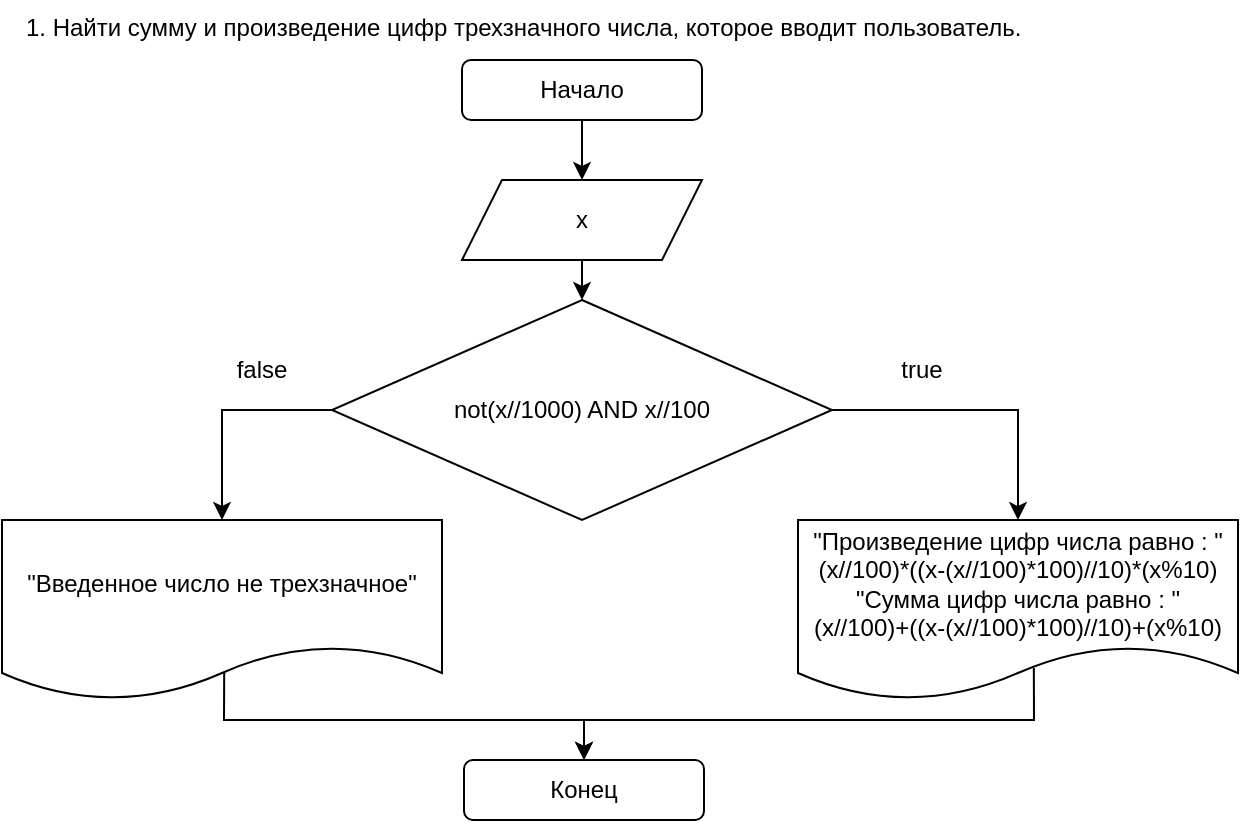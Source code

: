 <mxfile version="17.4.6" type="device"><diagram id="4haSBCRrwx6AwfCbnsGL" name="Страница 1"><mxGraphModel dx="1422" dy="715" grid="1" gridSize="10" guides="1" tooltips="1" connect="1" arrows="1" fold="1" page="1" pageScale="1" pageWidth="827" pageHeight="1169" math="0" shadow="0"><root><mxCell id="0"/><mxCell id="1" parent="0"/><mxCell id="Dij6-PobbregZfGiGF5O-1" value="1. Найти сумму и произведение цифр трехзначного числа, которое вводит пользователь." style="text;whiteSpace=wrap;html=1;" parent="1" vertex="1"><mxGeometry x="60" y="20" width="520" height="30" as="geometry"/></mxCell><mxCell id="Dij6-PobbregZfGiGF5O-3" value="Начало" style="rounded=1;whiteSpace=wrap;html=1;" parent="1" vertex="1"><mxGeometry x="280" y="50" width="120" height="30" as="geometry"/></mxCell><mxCell id="Dij6-PobbregZfGiGF5O-4" value="x" style="shape=parallelogram;perimeter=parallelogramPerimeter;whiteSpace=wrap;html=1;fixedSize=1;" parent="1" vertex="1"><mxGeometry x="280" y="110" width="120" height="40" as="geometry"/></mxCell><mxCell id="Dij6-PobbregZfGiGF5O-5" value="" style="endArrow=classic;html=1;rounded=0;exitX=0.5;exitY=1;exitDx=0;exitDy=0;entryX=0.5;entryY=0;entryDx=0;entryDy=0;" parent="1" source="Dij6-PobbregZfGiGF5O-3" target="Dij6-PobbregZfGiGF5O-4" edge="1"><mxGeometry width="50" height="50" relative="1" as="geometry"><mxPoint x="390" y="420" as="sourcePoint"/><mxPoint x="440" y="370" as="targetPoint"/></mxGeometry></mxCell><mxCell id="Dij6-PobbregZfGiGF5O-6" value="&quot;Произведение цифр числа равно : &quot;&lt;br&gt;(x//100)*((x-(x//100)*100)//10)*(x%10)&lt;br&gt;&quot;Сумма цифр числа равно : &quot;&lt;br&gt;(x//100)+((x-(x//100)*100)//10)+(x%10)" style="shape=document;whiteSpace=wrap;html=1;boundedLbl=1;" parent="1" vertex="1"><mxGeometry x="448" y="280" width="220" height="90" as="geometry"/></mxCell><mxCell id="Dij6-PobbregZfGiGF5O-7" value="not(x//1000) AND x//100" style="rhombus;whiteSpace=wrap;html=1;" parent="1" vertex="1"><mxGeometry x="215" y="170" width="250" height="110" as="geometry"/></mxCell><mxCell id="Dij6-PobbregZfGiGF5O-8" value="&quot;Введенное число не трехзначное&quot;" style="shape=document;whiteSpace=wrap;html=1;boundedLbl=1;" parent="1" vertex="1"><mxGeometry x="50" y="280" width="220" height="90" as="geometry"/></mxCell><mxCell id="Dij6-PobbregZfGiGF5O-9" value="" style="endArrow=classic;html=1;rounded=0;exitX=1;exitY=0.5;exitDx=0;exitDy=0;entryX=0.5;entryY=0;entryDx=0;entryDy=0;" parent="1" source="Dij6-PobbregZfGiGF5O-7" target="Dij6-PobbregZfGiGF5O-6" edge="1"><mxGeometry width="50" height="50" relative="1" as="geometry"><mxPoint x="515" y="210" as="sourcePoint"/><mxPoint x="570" y="225" as="targetPoint"/><Array as="points"><mxPoint x="558" y="225"/></Array></mxGeometry></mxCell><mxCell id="Dij6-PobbregZfGiGF5O-11" value="" style="endArrow=classic;html=1;rounded=0;exitX=0;exitY=0.5;exitDx=0;exitDy=0;entryX=0.5;entryY=0;entryDx=0;entryDy=0;" parent="1" source="Dij6-PobbregZfGiGF5O-7" target="Dij6-PobbregZfGiGF5O-8" edge="1"><mxGeometry width="50" height="50" relative="1" as="geometry"><mxPoint x="390" y="390" as="sourcePoint"/><mxPoint x="440" y="340" as="targetPoint"/><Array as="points"><mxPoint x="160" y="225"/></Array></mxGeometry></mxCell><mxCell id="Dij6-PobbregZfGiGF5O-12" value="" style="endArrow=classic;html=1;rounded=0;exitX=0.5;exitY=1;exitDx=0;exitDy=0;entryX=0.5;entryY=0;entryDx=0;entryDy=0;" parent="1" source="Dij6-PobbregZfGiGF5O-4" target="Dij6-PobbregZfGiGF5O-7" edge="1"><mxGeometry width="50" height="50" relative="1" as="geometry"><mxPoint x="390" y="390" as="sourcePoint"/><mxPoint x="440" y="340" as="targetPoint"/></mxGeometry></mxCell><mxCell id="Dij6-PobbregZfGiGF5O-13" value="Конец" style="rounded=1;whiteSpace=wrap;html=1;" parent="1" vertex="1"><mxGeometry x="281" y="400" width="120" height="30" as="geometry"/></mxCell><mxCell id="Dij6-PobbregZfGiGF5O-15" value="" style="endArrow=classic;html=1;rounded=0;entryX=0.5;entryY=0;entryDx=0;entryDy=0;exitX=0.505;exitY=0.844;exitDx=0;exitDy=0;exitPerimeter=0;" parent="1" source="Dij6-PobbregZfGiGF5O-8" edge="1"><mxGeometry width="50" height="50" relative="1" as="geometry"><mxPoint x="150" y="358" as="sourcePoint"/><mxPoint x="341" y="400" as="targetPoint"/><Array as="points"><mxPoint x="161" y="380"/><mxPoint x="341" y="380"/></Array></mxGeometry></mxCell><mxCell id="Dij6-PobbregZfGiGF5O-16" value="" style="endArrow=classic;html=1;rounded=0;exitX=0.536;exitY=0.822;exitDx=0;exitDy=0;exitPerimeter=0;entryX=0.5;entryY=0;entryDx=0;entryDy=0;" parent="1" source="Dij6-PobbregZfGiGF5O-6" target="Dij6-PobbregZfGiGF5O-13" edge="1"><mxGeometry width="50" height="50" relative="1" as="geometry"><mxPoint x="560" y="450" as="sourcePoint"/><mxPoint x="610" y="400" as="targetPoint"/><Array as="points"><mxPoint x="566" y="380"/><mxPoint x="341" y="380"/></Array></mxGeometry></mxCell><mxCell id="KvsnZrOecGgVoSFHG0EN-1" value="false" style="text;html=1;strokeColor=none;fillColor=none;align=center;verticalAlign=middle;whiteSpace=wrap;rounded=0;" vertex="1" parent="1"><mxGeometry x="150" y="190" width="60" height="30" as="geometry"/></mxCell><mxCell id="KvsnZrOecGgVoSFHG0EN-2" value="true" style="text;html=1;strokeColor=none;fillColor=none;align=center;verticalAlign=middle;whiteSpace=wrap;rounded=0;" vertex="1" parent="1"><mxGeometry x="480" y="190" width="60" height="30" as="geometry"/></mxCell></root></mxGraphModel></diagram></mxfile>